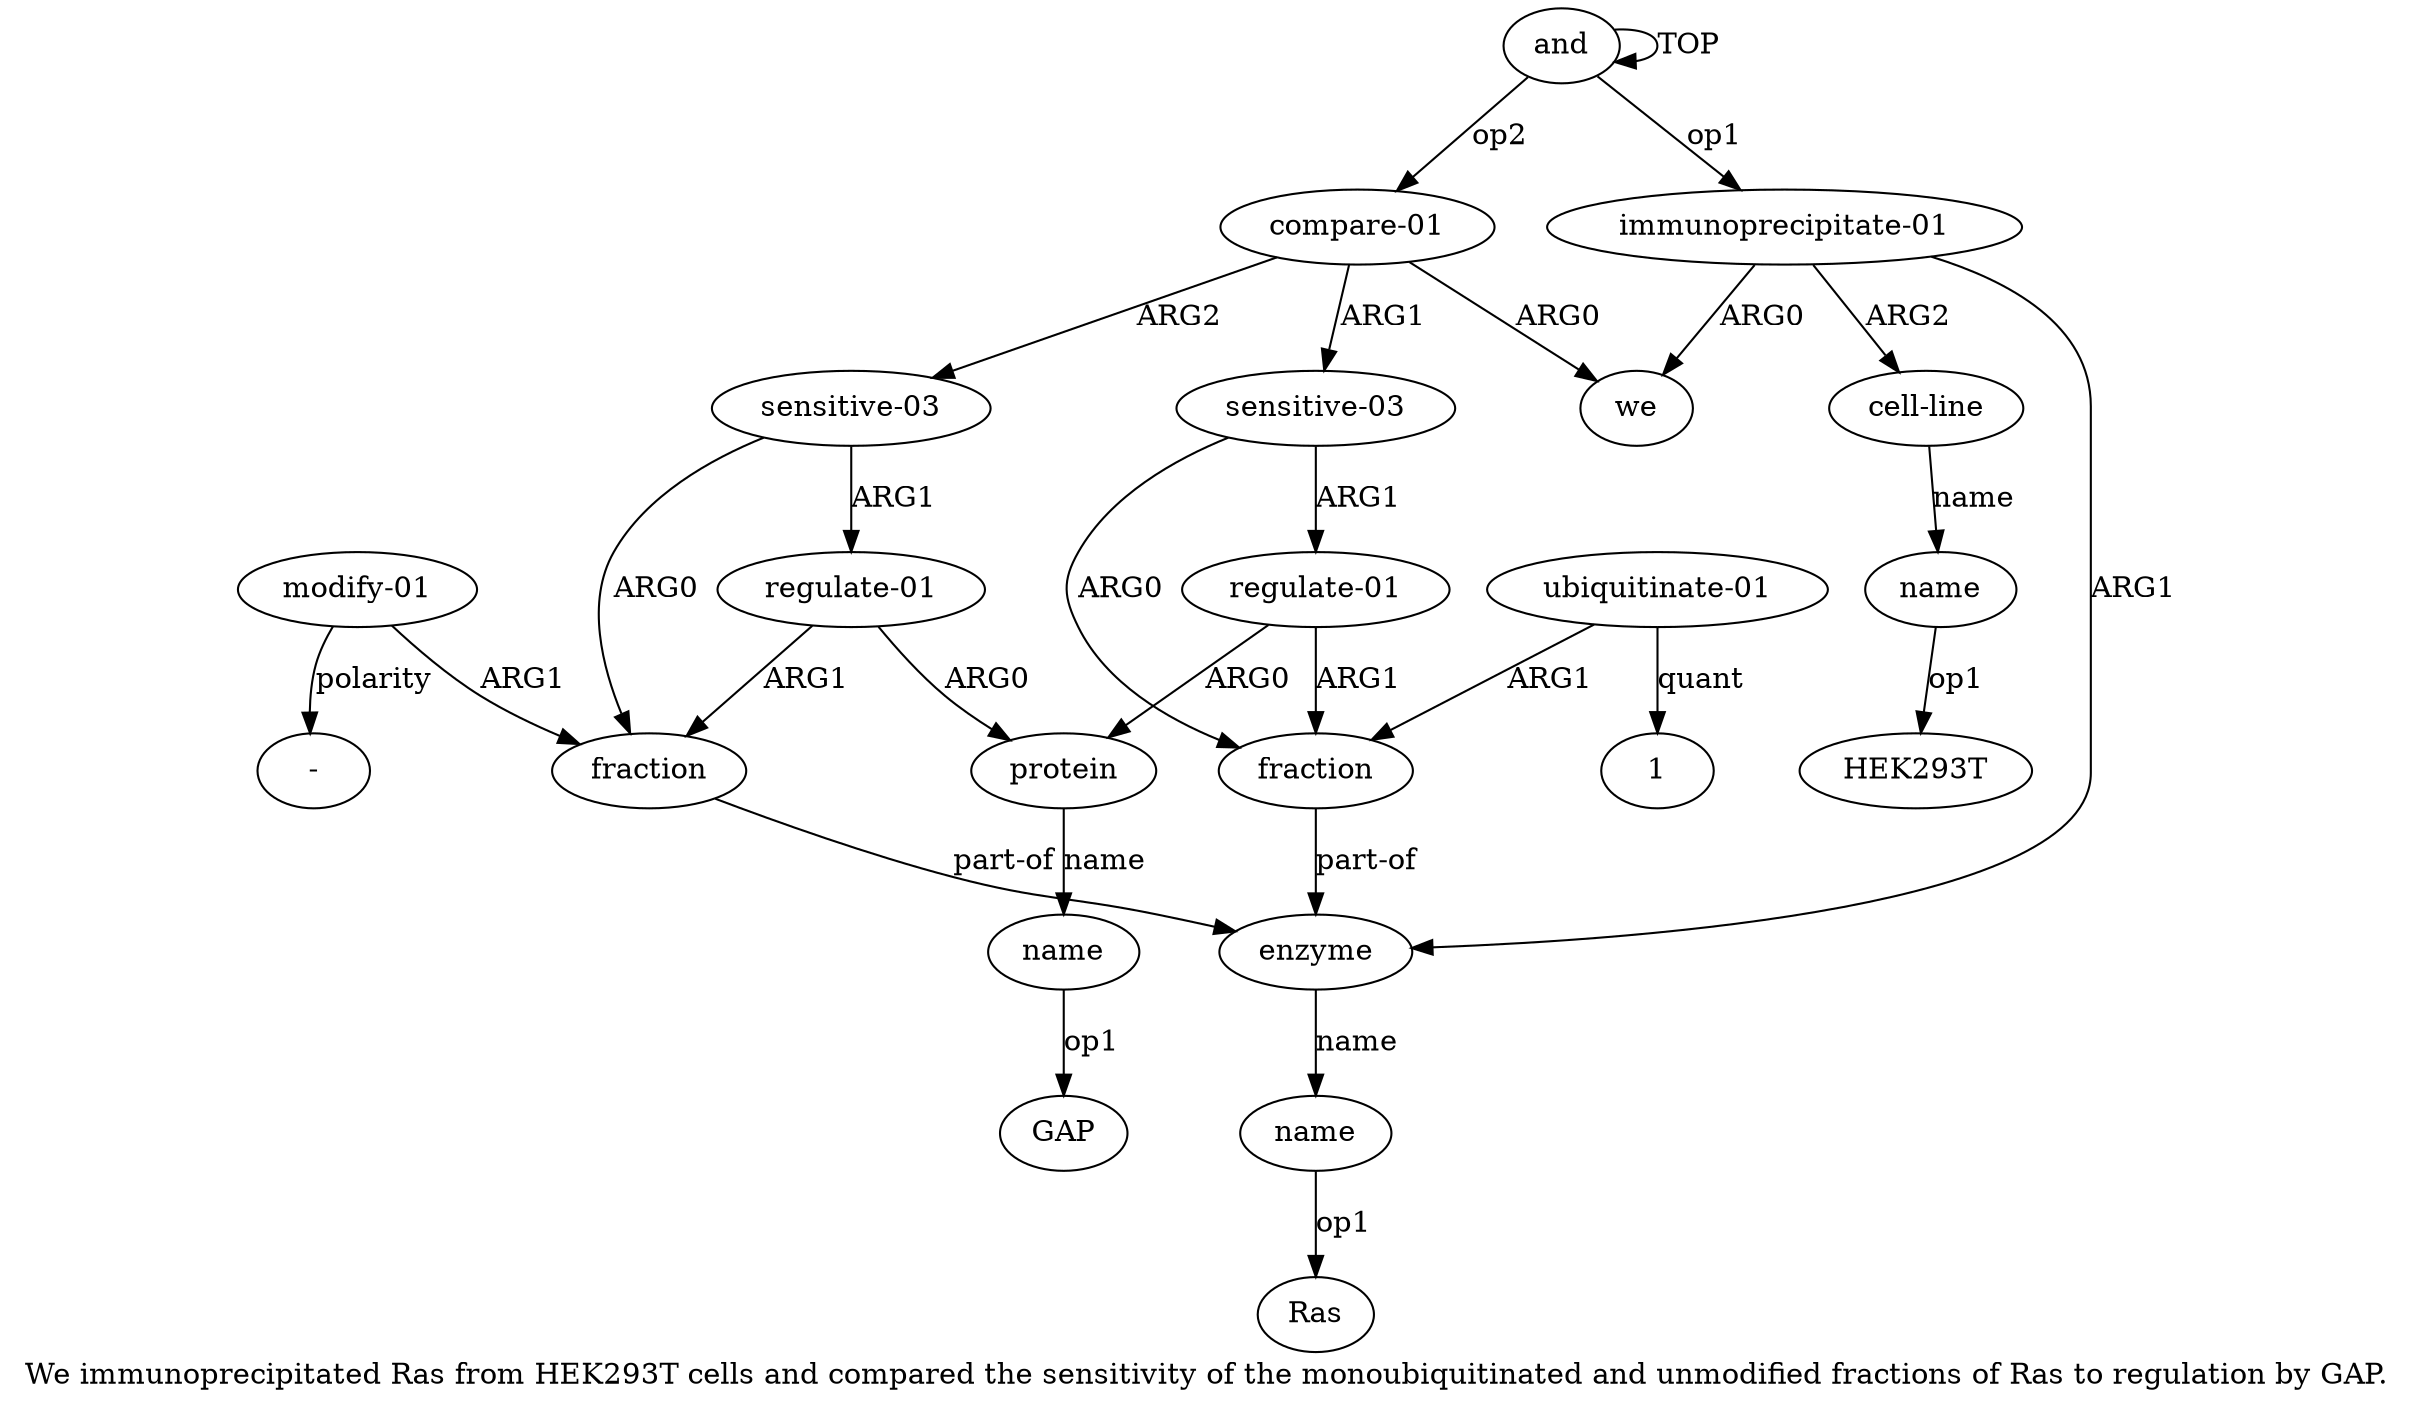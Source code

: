 digraph  {
	graph [label="We immunoprecipitated Ras from HEK293T cells and compared the sensitivity of the monoubiquitinated and unmodified fractions of Ras \
to regulation by GAP."];
	node [label="\N"];
	"a16 -"	 [color=black,
		gold_ind=-1,
		gold_label="-",
		label="-",
		test_ind=-1,
		test_label="-"];
	"a13 GAP"	 [color=black,
		gold_ind=-1,
		gold_label=GAP,
		label=GAP,
		test_ind=-1,
		test_label=GAP];
	"a6 HEK293T"	 [color=black,
		gold_ind=-1,
		gold_label=HEK293T,
		label=HEK293T,
		test_ind=-1,
		test_label=HEK293T];
	"a4 Ras"	 [color=black,
		gold_ind=-1,
		gold_label=Ras,
		label=Ras,
		test_ind=-1,
		test_label=Ras];
	a15	 [color=black,
		gold_ind=15,
		gold_label=fraction,
		label=fraction,
		test_ind=15,
		test_label=fraction];
	a3	 [color=black,
		gold_ind=3,
		gold_label=enzyme,
		label=enzyme,
		test_ind=3,
		test_label=enzyme];
	a15 -> a3 [key=0,
	color=black,
	gold_label="part-of",
	label="part-of",
	test_label="part-of"];
a14 [color=black,
	gold_ind=14,
	gold_label="sensitive-03",
	label="sensitive-03",
	test_ind=14,
	test_label="sensitive-03"];
a14 -> a15 [key=0,
color=black,
gold_label=ARG0,
label=ARG0,
test_label=ARG0];
a17 [color=black,
gold_ind=17,
gold_label="regulate-01",
label="regulate-01",
test_ind=17,
test_label="regulate-01"];
a14 -> a17 [key=0,
color=black,
gold_label=ARG1,
label=ARG1,
test_label=ARG1];
a17 -> a15 [key=0,
color=black,
gold_label=ARG1,
label=ARG1,
test_label=ARG1];
a12 [color=black,
gold_ind=12,
gold_label=protein,
label=protein,
test_ind=12,
test_label=protein];
a17 -> a12 [key=0,
color=black,
gold_label=ARG0,
label=ARG0,
test_label=ARG0];
a16 [color=black,
gold_ind=16,
gold_label="modify-01",
label="modify-01",
test_ind=16,
test_label="modify-01"];
a16 -> "a16 -" [key=0,
color=black,
gold_label=polarity,
label=polarity,
test_label=polarity];
a16 -> a15 [key=0,
color=black,
gold_label=ARG1,
label=ARG1,
test_label=ARG1];
a11 [color=black,
gold_ind=11,
gold_label="regulate-01",
label="regulate-01",
test_ind=11,
test_label="regulate-01"];
a11 -> a12 [key=0,
color=black,
gold_label=ARG0,
label=ARG0,
test_label=ARG0];
a9 [color=black,
gold_ind=9,
gold_label=fraction,
label=fraction,
test_ind=9,
test_label=fraction];
a11 -> a9 [key=0,
color=black,
gold_label=ARG1,
label=ARG1,
test_label=ARG1];
a10 [color=black,
gold_ind=10,
gold_label="ubiquitinate-01",
label="ubiquitinate-01",
test_ind=10,
test_label="ubiquitinate-01"];
a10 -> a9 [key=0,
color=black,
gold_label=ARG1,
label=ARG1,
test_label=ARG1];
"a10 1" [color=black,
gold_ind=-1,
gold_label=1,
label=1,
test_ind=-1,
test_label=1];
a10 -> "a10 1" [key=0,
color=black,
gold_label=quant,
label=quant,
test_label=quant];
a13 [color=black,
gold_ind=13,
gold_label=name,
label=name,
test_ind=13,
test_label=name];
a13 -> "a13 GAP" [key=0,
color=black,
gold_label=op1,
label=op1,
test_label=op1];
a12 -> a13 [key=0,
color=black,
gold_label=name,
label=name,
test_label=name];
a1 [color=black,
gold_ind=1,
gold_label="immunoprecipitate-01",
label="immunoprecipitate-01",
test_ind=1,
test_label="immunoprecipitate-01"];
a1 -> a3 [key=0,
color=black,
gold_label=ARG1,
label=ARG1,
test_label=ARG1];
a2 [color=black,
gold_ind=2,
gold_label=we,
label=we,
test_ind=2,
test_label=we];
a1 -> a2 [key=0,
color=black,
gold_label=ARG0,
label=ARG0,
test_label=ARG0];
a5 [color=black,
gold_ind=5,
gold_label="cell-line",
label="cell-line",
test_ind=5,
test_label="cell-line"];
a1 -> a5 [key=0,
color=black,
gold_label=ARG2,
label=ARG2,
test_label=ARG2];
a0 [color=black,
gold_ind=0,
gold_label=and,
label=and,
test_ind=0,
test_label=and];
a0 -> a1 [key=0,
color=black,
gold_label=op1,
label=op1,
test_label=op1];
a0 -> a0 [key=0,
color=black,
gold_label=TOP,
label=TOP,
test_label=TOP];
a7 [color=black,
gold_ind=7,
gold_label="compare-01",
label="compare-01",
test_ind=7,
test_label="compare-01"];
a0 -> a7 [key=0,
color=black,
gold_label=op2,
label=op2,
test_label=op2];
a4 [color=black,
gold_ind=4,
gold_label=name,
label=name,
test_ind=4,
test_label=name];
a3 -> a4 [key=0,
color=black,
gold_label=name,
label=name,
test_label=name];
a6 [color=black,
gold_ind=6,
gold_label=name,
label=name,
test_ind=6,
test_label=name];
a5 -> a6 [key=0,
color=black,
gold_label=name,
label=name,
test_label=name];
a4 -> "a4 Ras" [key=0,
color=black,
gold_label=op1,
label=op1,
test_label=op1];
a7 -> a14 [key=0,
color=black,
gold_label=ARG2,
label=ARG2,
test_label=ARG2];
a7 -> a2 [key=0,
color=black,
gold_label=ARG0,
label=ARG0,
test_label=ARG0];
a8 [color=black,
gold_ind=8,
gold_label="sensitive-03",
label="sensitive-03",
test_ind=8,
test_label="sensitive-03"];
a7 -> a8 [key=0,
color=black,
gold_label=ARG1,
label=ARG1,
test_label=ARG1];
a6 -> "a6 HEK293T" [key=0,
color=black,
gold_label=op1,
label=op1,
test_label=op1];
a9 -> a3 [key=0,
color=black,
gold_label="part-of",
label="part-of",
test_label="part-of"];
a8 -> a11 [key=0,
color=black,
gold_label=ARG1,
label=ARG1,
test_label=ARG1];
a8 -> a9 [key=0,
color=black,
gold_label=ARG0,
label=ARG0,
test_label=ARG0];
}

